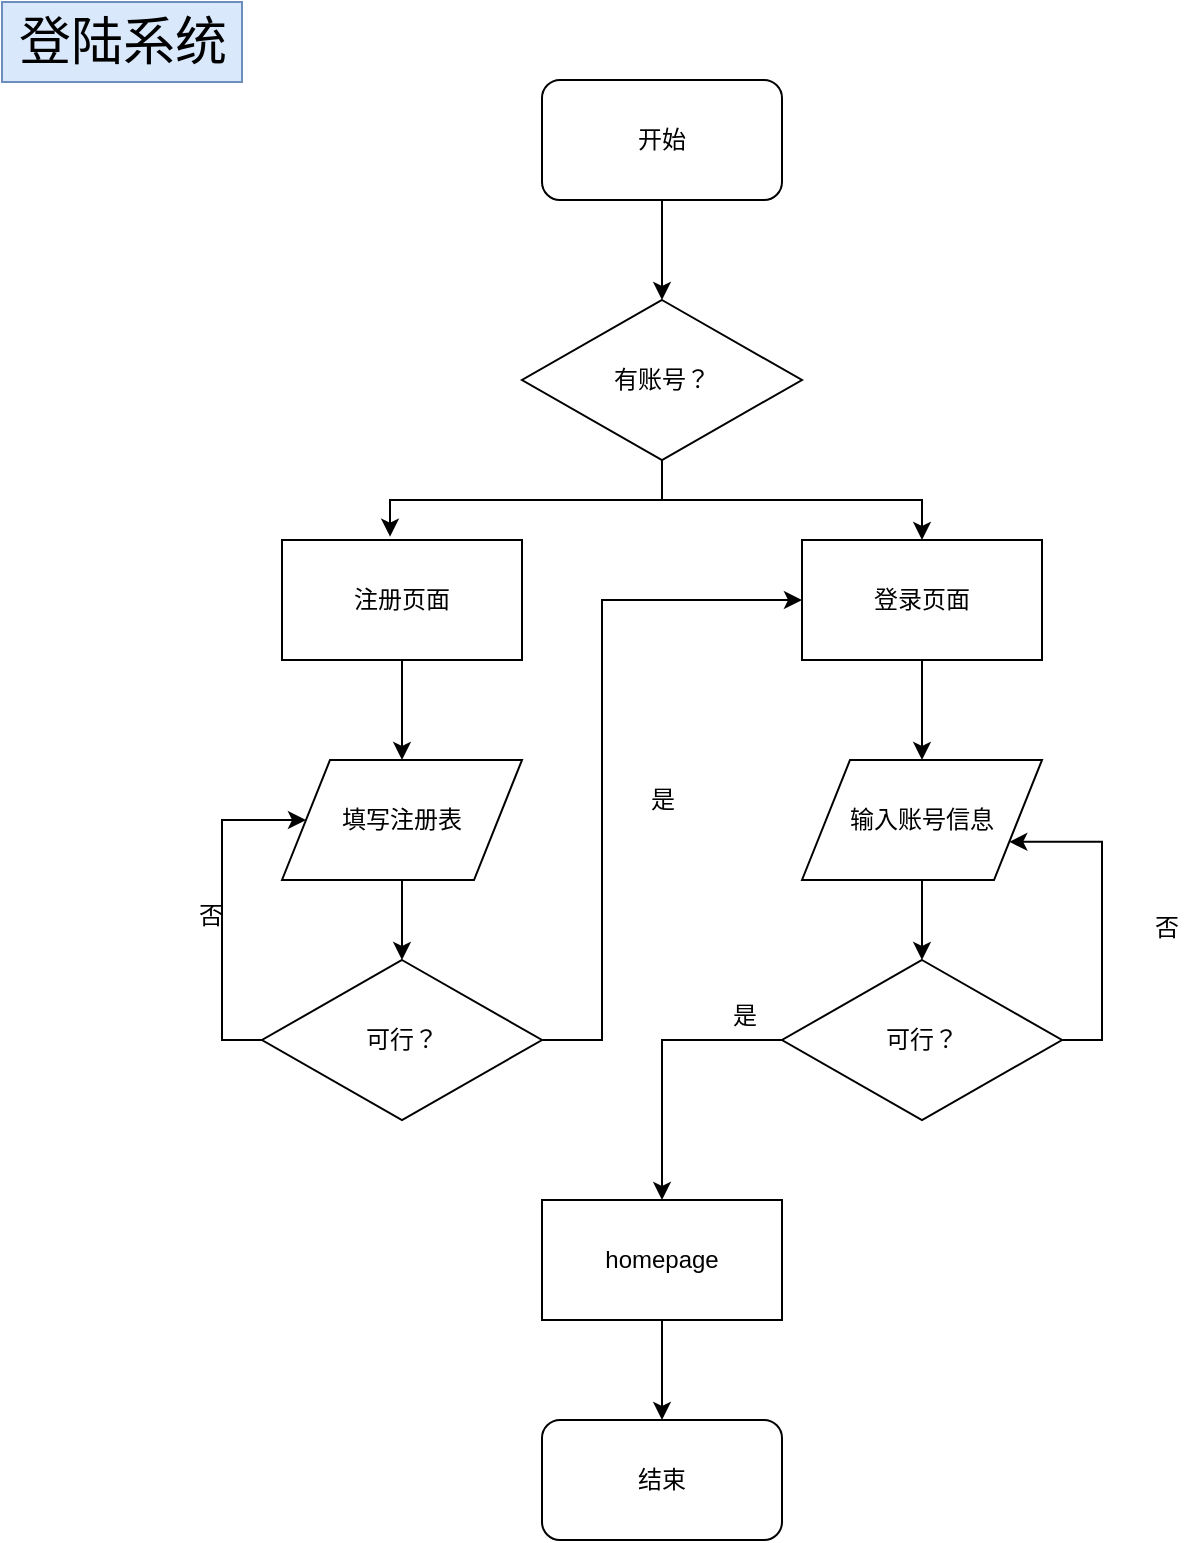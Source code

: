<mxfile version="13.3.5" type="device"><diagram id="C5RBs43oDa-KdzZeNtuy" name="Page-1"><mxGraphModel dx="1092" dy="809" grid="1" gridSize="10" guides="1" tooltips="1" connect="1" arrows="1" fold="1" page="1" pageScale="1" pageWidth="827" pageHeight="1169" math="0" shadow="0"><root><mxCell id="WIyWlLk6GJQsqaUBKTNV-0"/><mxCell id="WIyWlLk6GJQsqaUBKTNV-1" parent="WIyWlLk6GJQsqaUBKTNV-0"/><mxCell id="tt-roDzFSr_3mUwF4rkZ-0" style="edgeStyle=orthogonalEdgeStyle;rounded=0;orthogonalLoop=1;jettySize=auto;html=1;exitX=0.5;exitY=1;exitDx=0;exitDy=0;entryX=0.5;entryY=0;entryDx=0;entryDy=0;" edge="1" parent="WIyWlLk6GJQsqaUBKTNV-1" source="rrXQOdpYLwIXlkBKiM95-0" target="rrXQOdpYLwIXlkBKiM95-1"><mxGeometry relative="1" as="geometry"/></mxCell><mxCell id="rrXQOdpYLwIXlkBKiM95-0" value="开始" style="rounded=1;whiteSpace=wrap;html=1;" parent="WIyWlLk6GJQsqaUBKTNV-1" vertex="1"><mxGeometry x="310" y="100" width="120" height="60" as="geometry"/></mxCell><mxCell id="rrXQOdpYLwIXlkBKiM95-13" style="edgeStyle=orthogonalEdgeStyle;rounded=0;orthogonalLoop=1;jettySize=auto;html=1;exitX=0.5;exitY=1;exitDx=0;exitDy=0;entryX=0.45;entryY=-0.028;entryDx=0;entryDy=0;entryPerimeter=0;" parent="WIyWlLk6GJQsqaUBKTNV-1" source="rrXQOdpYLwIXlkBKiM95-1" target="rrXQOdpYLwIXlkBKiM95-3" edge="1"><mxGeometry relative="1" as="geometry"/></mxCell><mxCell id="rrXQOdpYLwIXlkBKiM95-14" style="edgeStyle=orthogonalEdgeStyle;rounded=0;orthogonalLoop=1;jettySize=auto;html=1;exitX=0.5;exitY=1;exitDx=0;exitDy=0;entryX=0.5;entryY=0;entryDx=0;entryDy=0;" parent="WIyWlLk6GJQsqaUBKTNV-1" source="rrXQOdpYLwIXlkBKiM95-1" target="rrXQOdpYLwIXlkBKiM95-2" edge="1"><mxGeometry relative="1" as="geometry"/></mxCell><mxCell id="rrXQOdpYLwIXlkBKiM95-1" value="有账号？" style="rhombus;whiteSpace=wrap;html=1;" parent="WIyWlLk6GJQsqaUBKTNV-1" vertex="1"><mxGeometry x="300" y="210" width="140" height="80" as="geometry"/></mxCell><mxCell id="rrXQOdpYLwIXlkBKiM95-15" style="edgeStyle=orthogonalEdgeStyle;rounded=0;orthogonalLoop=1;jettySize=auto;html=1;exitX=0.5;exitY=1;exitDx=0;exitDy=0;" parent="WIyWlLk6GJQsqaUBKTNV-1" source="rrXQOdpYLwIXlkBKiM95-2" target="rrXQOdpYLwIXlkBKiM95-8" edge="1"><mxGeometry relative="1" as="geometry"/></mxCell><mxCell id="rrXQOdpYLwIXlkBKiM95-2" value="登录页面" style="rounded=0;whiteSpace=wrap;html=1;" parent="WIyWlLk6GJQsqaUBKTNV-1" vertex="1"><mxGeometry x="440" y="330" width="120" height="60" as="geometry"/></mxCell><mxCell id="rrXQOdpYLwIXlkBKiM95-21" style="edgeStyle=orthogonalEdgeStyle;rounded=0;orthogonalLoop=1;jettySize=auto;html=1;exitX=0.5;exitY=1;exitDx=0;exitDy=0;entryX=0.5;entryY=0;entryDx=0;entryDy=0;" parent="WIyWlLk6GJQsqaUBKTNV-1" source="rrXQOdpYLwIXlkBKiM95-3" target="rrXQOdpYLwIXlkBKiM95-4" edge="1"><mxGeometry relative="1" as="geometry"/></mxCell><mxCell id="rrXQOdpYLwIXlkBKiM95-3" value="注册页面" style="rounded=0;whiteSpace=wrap;html=1;" parent="WIyWlLk6GJQsqaUBKTNV-1" vertex="1"><mxGeometry x="180" y="330" width="120" height="60" as="geometry"/></mxCell><mxCell id="rrXQOdpYLwIXlkBKiM95-22" style="edgeStyle=orthogonalEdgeStyle;rounded=0;orthogonalLoop=1;jettySize=auto;html=1;exitX=0.5;exitY=1;exitDx=0;exitDy=0;entryX=0.5;entryY=0;entryDx=0;entryDy=0;" parent="WIyWlLk6GJQsqaUBKTNV-1" source="rrXQOdpYLwIXlkBKiM95-4" target="rrXQOdpYLwIXlkBKiM95-6" edge="1"><mxGeometry relative="1" as="geometry"/></mxCell><mxCell id="rrXQOdpYLwIXlkBKiM95-4" value="填写注册表" style="shape=parallelogram;perimeter=parallelogramPerimeter;whiteSpace=wrap;html=1;" parent="WIyWlLk6GJQsqaUBKTNV-1" vertex="1"><mxGeometry x="180" y="440" width="120" height="60" as="geometry"/></mxCell><mxCell id="rrXQOdpYLwIXlkBKiM95-23" style="edgeStyle=orthogonalEdgeStyle;rounded=0;orthogonalLoop=1;jettySize=auto;html=1;exitX=0;exitY=0.5;exitDx=0;exitDy=0;entryX=0;entryY=0.5;entryDx=0;entryDy=0;" parent="WIyWlLk6GJQsqaUBKTNV-1" source="rrXQOdpYLwIXlkBKiM95-6" target="rrXQOdpYLwIXlkBKiM95-4" edge="1"><mxGeometry relative="1" as="geometry"><Array as="points"><mxPoint x="150" y="580"/><mxPoint x="150" y="470"/></Array></mxGeometry></mxCell><mxCell id="rrXQOdpYLwIXlkBKiM95-25" style="edgeStyle=orthogonalEdgeStyle;rounded=0;orthogonalLoop=1;jettySize=auto;html=1;exitX=1;exitY=0.5;exitDx=0;exitDy=0;entryX=0;entryY=0.5;entryDx=0;entryDy=0;" parent="WIyWlLk6GJQsqaUBKTNV-1" source="rrXQOdpYLwIXlkBKiM95-6" target="rrXQOdpYLwIXlkBKiM95-2" edge="1"><mxGeometry relative="1" as="geometry"><Array as="points"><mxPoint x="340" y="580"/><mxPoint x="340" y="360"/></Array></mxGeometry></mxCell><mxCell id="rrXQOdpYLwIXlkBKiM95-6" value="可行？" style="rhombus;whiteSpace=wrap;html=1;" parent="WIyWlLk6GJQsqaUBKTNV-1" vertex="1"><mxGeometry x="170" y="540" width="140" height="80" as="geometry"/></mxCell><mxCell id="rrXQOdpYLwIXlkBKiM95-16" style="edgeStyle=orthogonalEdgeStyle;rounded=0;orthogonalLoop=1;jettySize=auto;html=1;exitX=0.5;exitY=1;exitDx=0;exitDy=0;entryX=0.5;entryY=0;entryDx=0;entryDy=0;" parent="WIyWlLk6GJQsqaUBKTNV-1" source="rrXQOdpYLwIXlkBKiM95-8" target="rrXQOdpYLwIXlkBKiM95-9" edge="1"><mxGeometry relative="1" as="geometry"/></mxCell><mxCell id="rrXQOdpYLwIXlkBKiM95-8" value="输入账号信息" style="shape=parallelogram;perimeter=parallelogramPerimeter;whiteSpace=wrap;html=1;" parent="WIyWlLk6GJQsqaUBKTNV-1" vertex="1"><mxGeometry x="440" y="440" width="120" height="60" as="geometry"/></mxCell><mxCell id="rrXQOdpYLwIXlkBKiM95-17" style="edgeStyle=orthogonalEdgeStyle;rounded=0;orthogonalLoop=1;jettySize=auto;html=1;exitX=0;exitY=0.5;exitDx=0;exitDy=0;entryX=0.5;entryY=0;entryDx=0;entryDy=0;" parent="WIyWlLk6GJQsqaUBKTNV-1" source="rrXQOdpYLwIXlkBKiM95-9" target="rrXQOdpYLwIXlkBKiM95-11" edge="1"><mxGeometry relative="1" as="geometry"/></mxCell><mxCell id="rrXQOdpYLwIXlkBKiM95-18" style="edgeStyle=orthogonalEdgeStyle;rounded=0;orthogonalLoop=1;jettySize=auto;html=1;exitX=1;exitY=0.5;exitDx=0;exitDy=0;entryX=1;entryY=0.75;entryDx=0;entryDy=0;" parent="WIyWlLk6GJQsqaUBKTNV-1" source="rrXQOdpYLwIXlkBKiM95-9" target="rrXQOdpYLwIXlkBKiM95-8" edge="1"><mxGeometry relative="1" as="geometry"><Array as="points"><mxPoint x="590" y="580"/><mxPoint x="590" y="481"/></Array></mxGeometry></mxCell><mxCell id="rrXQOdpYLwIXlkBKiM95-9" value="可行？" style="rhombus;whiteSpace=wrap;html=1;" parent="WIyWlLk6GJQsqaUBKTNV-1" vertex="1"><mxGeometry x="430" y="540" width="140" height="80" as="geometry"/></mxCell><mxCell id="rrXQOdpYLwIXlkBKiM95-27" style="edgeStyle=orthogonalEdgeStyle;rounded=0;orthogonalLoop=1;jettySize=auto;html=1;exitX=0.5;exitY=1;exitDx=0;exitDy=0;entryX=0.5;entryY=0;entryDx=0;entryDy=0;" parent="WIyWlLk6GJQsqaUBKTNV-1" source="rrXQOdpYLwIXlkBKiM95-11" target="rrXQOdpYLwIXlkBKiM95-12" edge="1"><mxGeometry relative="1" as="geometry"/></mxCell><mxCell id="rrXQOdpYLwIXlkBKiM95-11" value="homepage" style="rounded=0;whiteSpace=wrap;html=1;" parent="WIyWlLk6GJQsqaUBKTNV-1" vertex="1"><mxGeometry x="310" y="660" width="120" height="60" as="geometry"/></mxCell><mxCell id="rrXQOdpYLwIXlkBKiM95-12" value="结束" style="rounded=1;whiteSpace=wrap;html=1;" parent="WIyWlLk6GJQsqaUBKTNV-1" vertex="1"><mxGeometry x="310" y="770" width="120" height="60" as="geometry"/></mxCell><mxCell id="rrXQOdpYLwIXlkBKiM95-19" value="否" style="text;html=1;align=center;verticalAlign=middle;resizable=0;points=[];autosize=1;" parent="WIyWlLk6GJQsqaUBKTNV-1" vertex="1"><mxGeometry x="607" y="514" width="30" height="20" as="geometry"/></mxCell><mxCell id="rrXQOdpYLwIXlkBKiM95-20" value="是" style="text;html=1;align=center;verticalAlign=middle;resizable=0;points=[];autosize=1;" parent="WIyWlLk6GJQsqaUBKTNV-1" vertex="1"><mxGeometry x="396" y="558" width="30" height="20" as="geometry"/></mxCell><mxCell id="rrXQOdpYLwIXlkBKiM95-24" value="否" style="text;html=1;align=center;verticalAlign=middle;resizable=0;points=[];autosize=1;" parent="WIyWlLk6GJQsqaUBKTNV-1" vertex="1"><mxGeometry x="129" y="508" width="30" height="20" as="geometry"/></mxCell><mxCell id="rrXQOdpYLwIXlkBKiM95-26" value="是" style="text;html=1;align=center;verticalAlign=middle;resizable=0;points=[];autosize=1;" parent="WIyWlLk6GJQsqaUBKTNV-1" vertex="1"><mxGeometry x="355" y="450" width="30" height="20" as="geometry"/></mxCell><mxCell id="tt-roDzFSr_3mUwF4rkZ-1" value="登陆系统" style="text;html=1;align=center;verticalAlign=middle;resizable=0;points=[];autosize=1;fontSize=26;fillColor=#dae8fc;strokeColor=#6c8ebf;" vertex="1" parent="WIyWlLk6GJQsqaUBKTNV-1"><mxGeometry x="40" y="61" width="120" height="40" as="geometry"/></mxCell></root></mxGraphModel></diagram></mxfile>